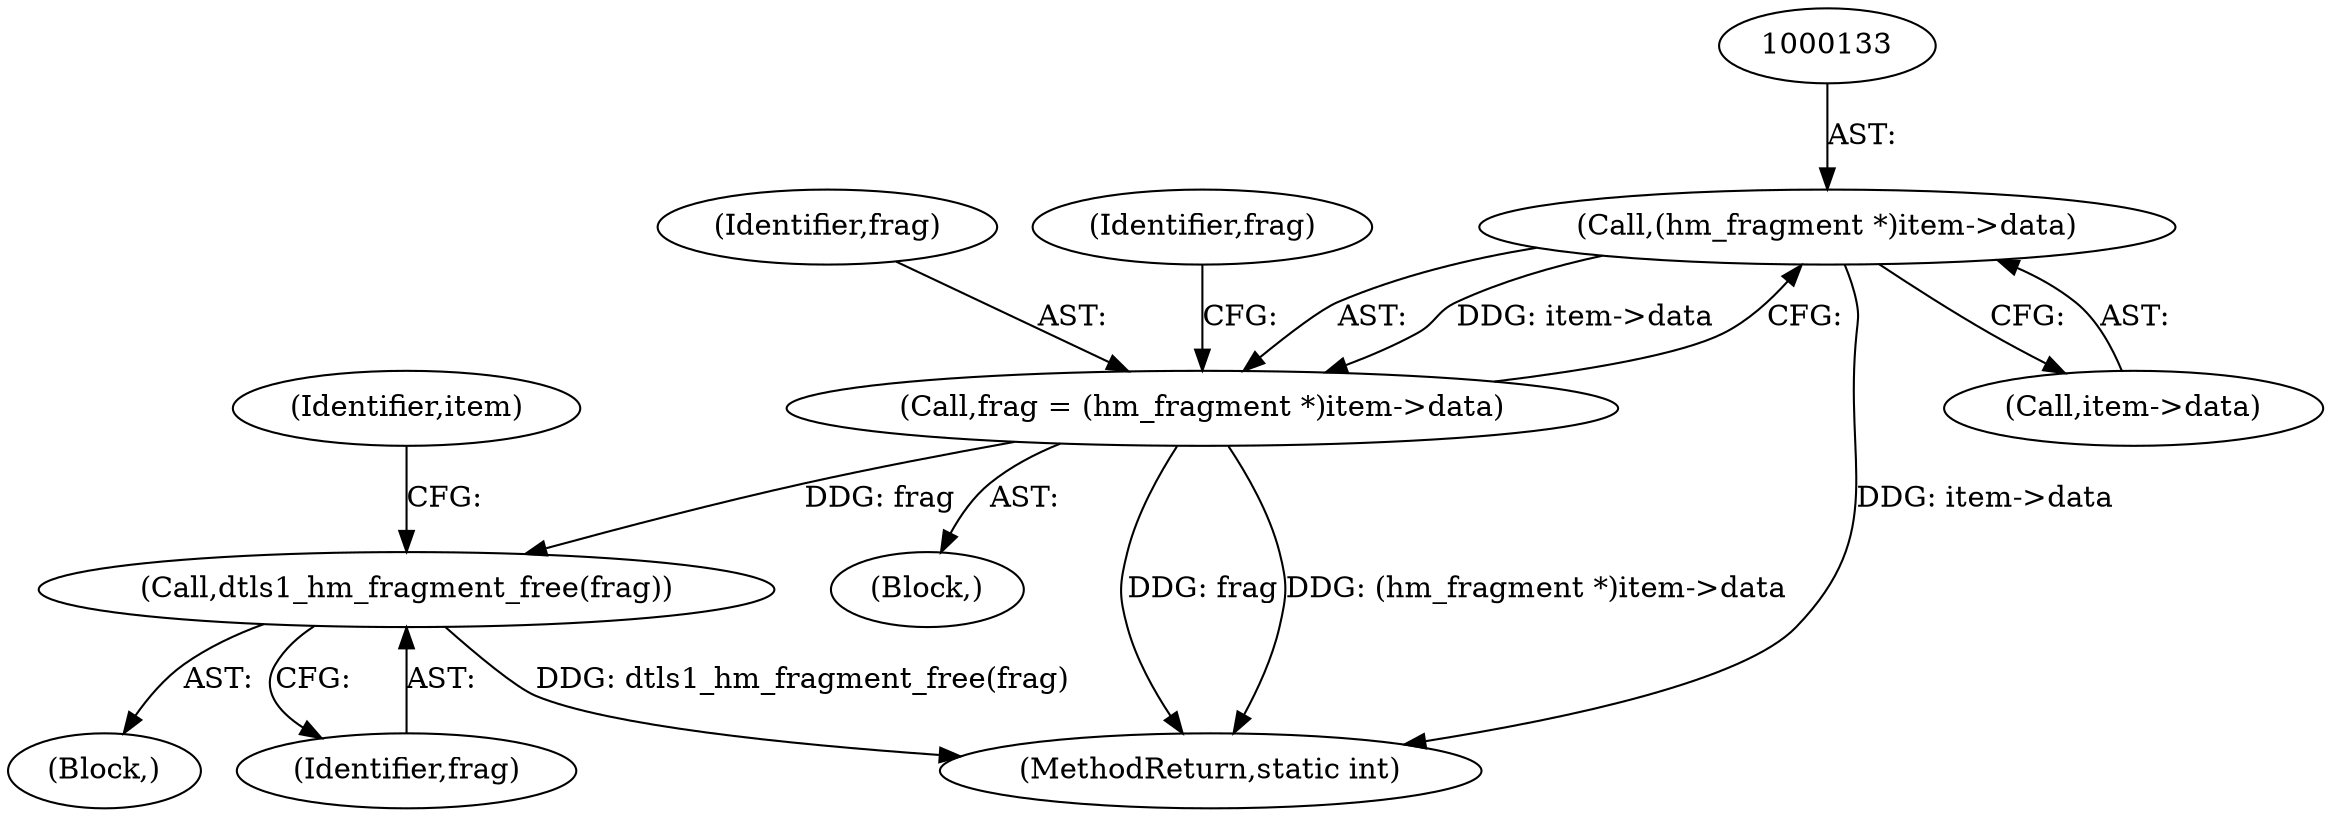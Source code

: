 digraph "0_openssl_f5c7f5dfbaf0d2f7d946d0fe86f08e6bcb36ed0d_1@pointer" {
"1000132" [label="(Call,(hm_fragment *)item->data)"];
"1000130" [label="(Call,frag = (hm_fragment *)item->data)"];
"1000156" [label="(Call,dtls1_hm_fragment_free(frag))"];
"1000130" [label="(Call,frag = (hm_fragment *)item->data)"];
"1000149" [label="(Block,)"];
"1000132" [label="(Call,(hm_fragment *)item->data)"];
"1000115" [label="(Block,)"];
"1000156" [label="(Call,dtls1_hm_fragment_free(frag))"];
"1000159" [label="(Identifier,item)"];
"1000131" [label="(Identifier,frag)"];
"1000141" [label="(Identifier,frag)"];
"1000175" [label="(MethodReturn,static int)"];
"1000157" [label="(Identifier,frag)"];
"1000134" [label="(Call,item->data)"];
"1000132" -> "1000130"  [label="AST: "];
"1000132" -> "1000134"  [label="CFG: "];
"1000133" -> "1000132"  [label="AST: "];
"1000134" -> "1000132"  [label="AST: "];
"1000130" -> "1000132"  [label="CFG: "];
"1000132" -> "1000175"  [label="DDG: item->data"];
"1000132" -> "1000130"  [label="DDG: item->data"];
"1000130" -> "1000115"  [label="AST: "];
"1000131" -> "1000130"  [label="AST: "];
"1000141" -> "1000130"  [label="CFG: "];
"1000130" -> "1000175"  [label="DDG: frag"];
"1000130" -> "1000175"  [label="DDG: (hm_fragment *)item->data"];
"1000130" -> "1000156"  [label="DDG: frag"];
"1000156" -> "1000149"  [label="AST: "];
"1000156" -> "1000157"  [label="CFG: "];
"1000157" -> "1000156"  [label="AST: "];
"1000159" -> "1000156"  [label="CFG: "];
"1000156" -> "1000175"  [label="DDG: dtls1_hm_fragment_free(frag)"];
}
